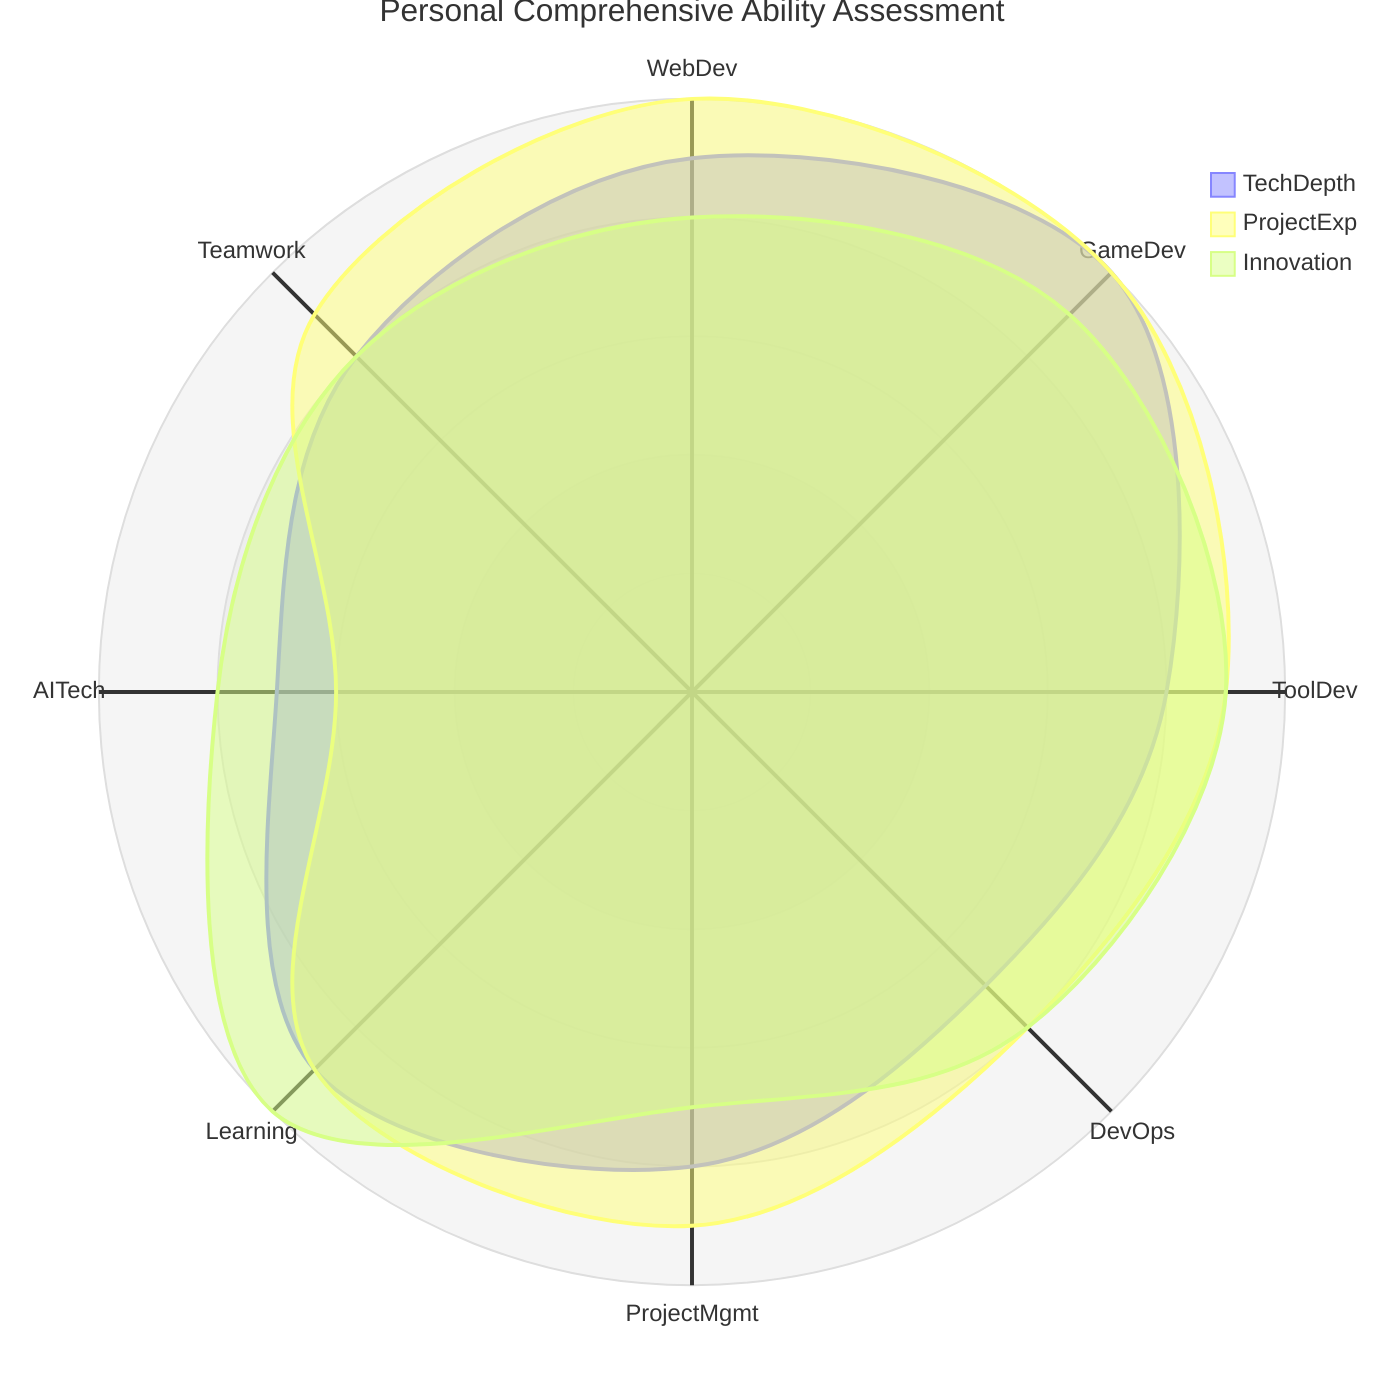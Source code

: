 radar-beta
    title Personal Comprehensive Ability Assessment

    axis WebDev
    axis GameDev
    axis ToolDev
    axis DevOps
    axis ProjectMgmt
    axis Learning
    axis AITech
    axis Teamwork

    curve TechDepth{9, 10, 8, 7, 8, 9, 7, 8}
    curve ProjectExp{10, 10, 9, 8, 9, 9, 6, 9}
    curve Innovation{8, 9, 9, 8, 7, 10, 8, 8}

    max 10
    min 0
    graticule circle
    ticks 5
    showLegend true